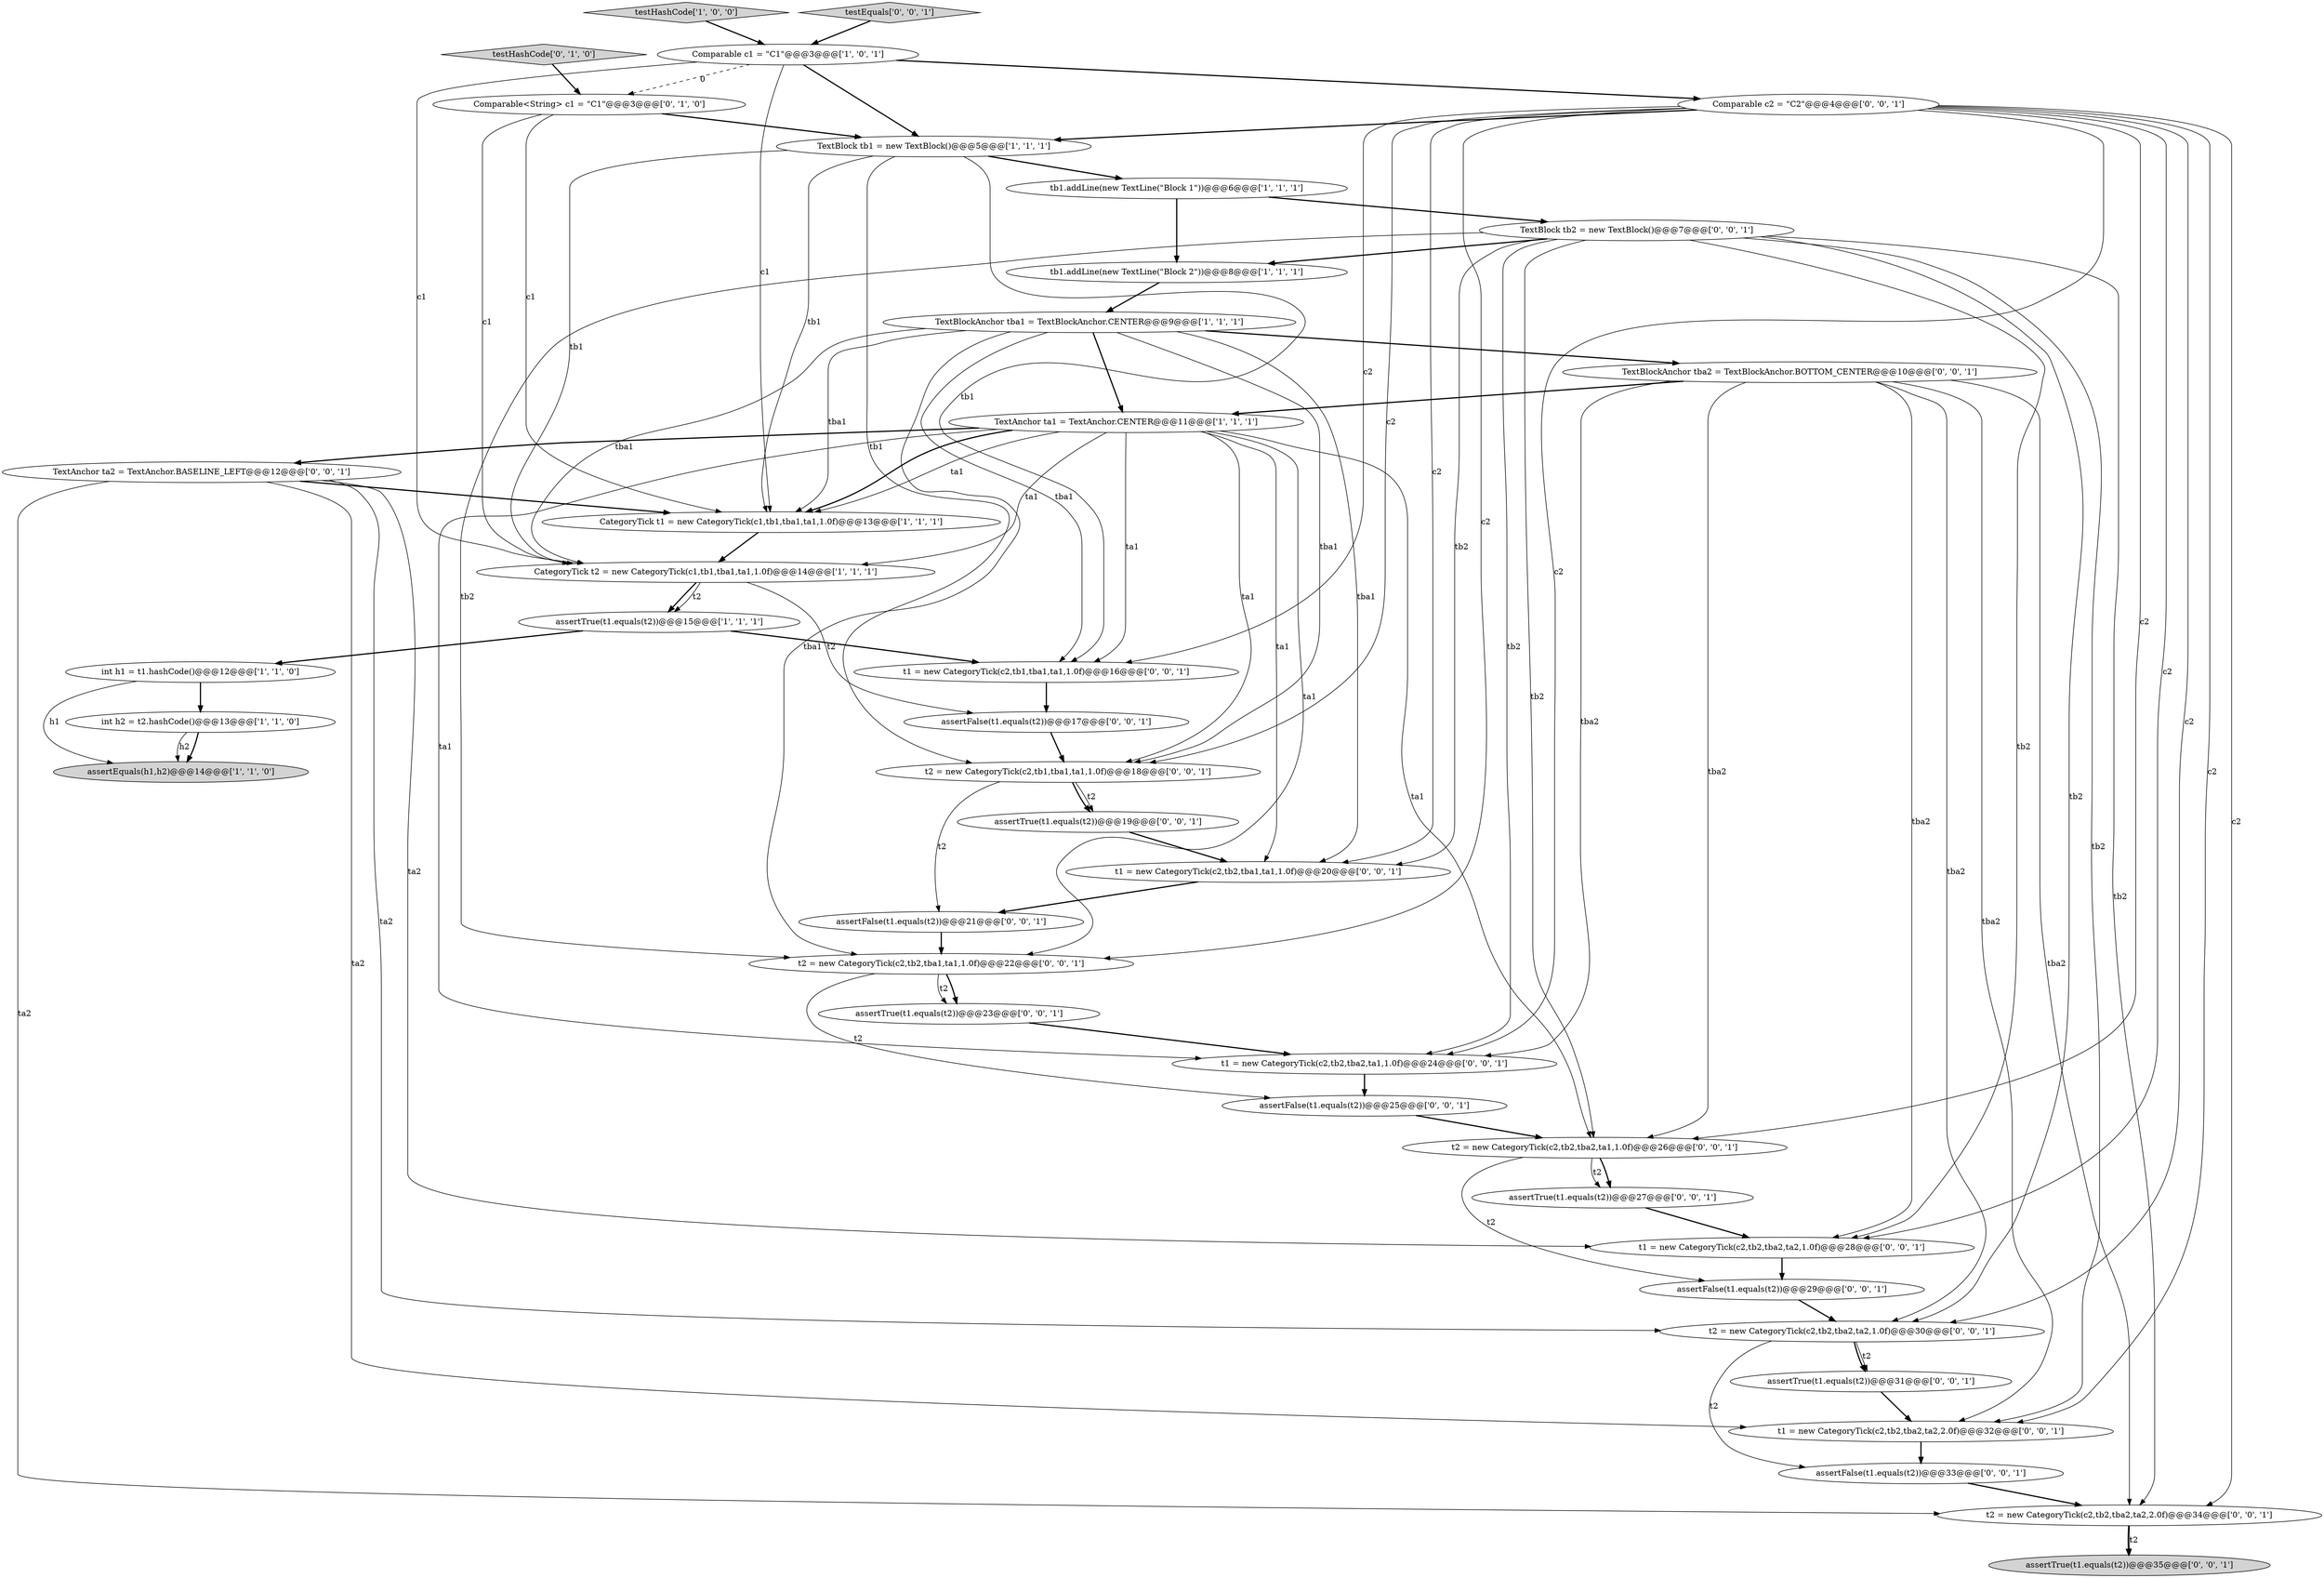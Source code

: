 digraph {
3 [style = filled, label = "CategoryTick t2 = new CategoryTick(c1,tb1,tba1,ta1,1.0f)@@@14@@@['1', '1', '1']", fillcolor = white, shape = ellipse image = "AAA0AAABBB1BBB"];
17 [style = filled, label = "assertFalse(t1.equals(t2))@@@33@@@['0', '0', '1']", fillcolor = white, shape = ellipse image = "AAA0AAABBB3BBB"];
28 [style = filled, label = "t2 = new CategoryTick(c2,tb2,tba2,ta2,2.0f)@@@34@@@['0', '0', '1']", fillcolor = white, shape = ellipse image = "AAA0AAABBB3BBB"];
9 [style = filled, label = "testHashCode['1', '0', '0']", fillcolor = lightgray, shape = diamond image = "AAA0AAABBB1BBB"];
13 [style = filled, label = "Comparable<String> c1 = \"C1\"@@@3@@@['0', '1', '0']", fillcolor = white, shape = ellipse image = "AAA1AAABBB2BBB"];
8 [style = filled, label = "assertTrue(t1.equals(t2))@@@15@@@['1', '1', '1']", fillcolor = white, shape = ellipse image = "AAA0AAABBB1BBB"];
11 [style = filled, label = "assertEquals(h1,h2)@@@14@@@['1', '1', '0']", fillcolor = lightgray, shape = ellipse image = "AAA0AAABBB1BBB"];
5 [style = filled, label = "tb1.addLine(new TextLine(\"Block 1\"))@@@6@@@['1', '1', '1']", fillcolor = white, shape = ellipse image = "AAA0AAABBB1BBB"];
16 [style = filled, label = "TextBlockAnchor tba2 = TextBlockAnchor.BOTTOM_CENTER@@@10@@@['0', '0', '1']", fillcolor = white, shape = ellipse image = "AAA0AAABBB3BBB"];
23 [style = filled, label = "assertFalse(t1.equals(t2))@@@25@@@['0', '0', '1']", fillcolor = white, shape = ellipse image = "AAA0AAABBB3BBB"];
34 [style = filled, label = "assertFalse(t1.equals(t2))@@@29@@@['0', '0', '1']", fillcolor = white, shape = ellipse image = "AAA0AAABBB3BBB"];
31 [style = filled, label = "assertFalse(t1.equals(t2))@@@21@@@['0', '0', '1']", fillcolor = white, shape = ellipse image = "AAA0AAABBB3BBB"];
38 [style = filled, label = "t1 = new CategoryTick(c2,tb1,tba1,ta1,1.0f)@@@16@@@['0', '0', '1']", fillcolor = white, shape = ellipse image = "AAA0AAABBB3BBB"];
15 [style = filled, label = "assertTrue(t1.equals(t2))@@@31@@@['0', '0', '1']", fillcolor = white, shape = ellipse image = "AAA0AAABBB3BBB"];
30 [style = filled, label = "t1 = new CategoryTick(c2,tb2,tba1,ta1,1.0f)@@@20@@@['0', '0', '1']", fillcolor = white, shape = ellipse image = "AAA0AAABBB3BBB"];
25 [style = filled, label = "t2 = new CategoryTick(c2,tb2,tba2,ta1,1.0f)@@@26@@@['0', '0', '1']", fillcolor = white, shape = ellipse image = "AAA0AAABBB3BBB"];
1 [style = filled, label = "int h2 = t2.hashCode()@@@13@@@['1', '1', '0']", fillcolor = white, shape = ellipse image = "AAA0AAABBB1BBB"];
24 [style = filled, label = "t2 = new CategoryTick(c2,tb1,tba1,ta1,1.0f)@@@18@@@['0', '0', '1']", fillcolor = white, shape = ellipse image = "AAA0AAABBB3BBB"];
33 [style = filled, label = "assertTrue(t1.equals(t2))@@@23@@@['0', '0', '1']", fillcolor = white, shape = ellipse image = "AAA0AAABBB3BBB"];
26 [style = filled, label = "Comparable c2 = \"C2\"@@@4@@@['0', '0', '1']", fillcolor = white, shape = ellipse image = "AAA0AAABBB3BBB"];
7 [style = filled, label = "tb1.addLine(new TextLine(\"Block 2\"))@@@8@@@['1', '1', '1']", fillcolor = white, shape = ellipse image = "AAA0AAABBB1BBB"];
19 [style = filled, label = "TextAnchor ta2 = TextAnchor.BASELINE_LEFT@@@12@@@['0', '0', '1']", fillcolor = white, shape = ellipse image = "AAA0AAABBB3BBB"];
32 [style = filled, label = "testEquals['0', '0', '1']", fillcolor = lightgray, shape = diamond image = "AAA0AAABBB3BBB"];
39 [style = filled, label = "assertTrue(t1.equals(t2))@@@19@@@['0', '0', '1']", fillcolor = white, shape = ellipse image = "AAA0AAABBB3BBB"];
18 [style = filled, label = "t2 = new CategoryTick(c2,tb2,tba2,ta2,1.0f)@@@30@@@['0', '0', '1']", fillcolor = white, shape = ellipse image = "AAA0AAABBB3BBB"];
12 [style = filled, label = "TextAnchor ta1 = TextAnchor.CENTER@@@11@@@['1', '1', '1']", fillcolor = white, shape = ellipse image = "AAA0AAABBB1BBB"];
14 [style = filled, label = "testHashCode['0', '1', '0']", fillcolor = lightgray, shape = diamond image = "AAA0AAABBB2BBB"];
10 [style = filled, label = "CategoryTick t1 = new CategoryTick(c1,tb1,tba1,ta1,1.0f)@@@13@@@['1', '1', '1']", fillcolor = white, shape = ellipse image = "AAA0AAABBB1BBB"];
2 [style = filled, label = "Comparable c1 = \"C1\"@@@3@@@['1', '0', '1']", fillcolor = white, shape = ellipse image = "AAA0AAABBB1BBB"];
36 [style = filled, label = "TextBlock tb2 = new TextBlock()@@@7@@@['0', '0', '1']", fillcolor = white, shape = ellipse image = "AAA0AAABBB3BBB"];
29 [style = filled, label = "t1 = new CategoryTick(c2,tb2,tba2,ta1,1.0f)@@@24@@@['0', '0', '1']", fillcolor = white, shape = ellipse image = "AAA0AAABBB3BBB"];
6 [style = filled, label = "TextBlockAnchor tba1 = TextBlockAnchor.CENTER@@@9@@@['1', '1', '1']", fillcolor = white, shape = ellipse image = "AAA0AAABBB1BBB"];
20 [style = filled, label = "t1 = new CategoryTick(c2,tb2,tba2,ta2,2.0f)@@@32@@@['0', '0', '1']", fillcolor = white, shape = ellipse image = "AAA0AAABBB3BBB"];
27 [style = filled, label = "t2 = new CategoryTick(c2,tb2,tba1,ta1,1.0f)@@@22@@@['0', '0', '1']", fillcolor = white, shape = ellipse image = "AAA0AAABBB3BBB"];
4 [style = filled, label = "int h1 = t1.hashCode()@@@12@@@['1', '1', '0']", fillcolor = white, shape = ellipse image = "AAA0AAABBB1BBB"];
37 [style = filled, label = "assertFalse(t1.equals(t2))@@@17@@@['0', '0', '1']", fillcolor = white, shape = ellipse image = "AAA0AAABBB3BBB"];
21 [style = filled, label = "assertTrue(t1.equals(t2))@@@35@@@['0', '0', '1']", fillcolor = lightgray, shape = ellipse image = "AAA0AAABBB3BBB"];
35 [style = filled, label = "assertTrue(t1.equals(t2))@@@27@@@['0', '0', '1']", fillcolor = white, shape = ellipse image = "AAA0AAABBB3BBB"];
0 [style = filled, label = "TextBlock tb1 = new TextBlock()@@@5@@@['1', '1', '1']", fillcolor = white, shape = ellipse image = "AAA0AAABBB1BBB"];
22 [style = filled, label = "t1 = new CategoryTick(c2,tb2,tba2,ta2,1.0f)@@@28@@@['0', '0', '1']", fillcolor = white, shape = ellipse image = "AAA0AAABBB3BBB"];
28->21 [style = bold, label=""];
0->24 [style = solid, label="tb1"];
26->25 [style = solid, label="c2"];
6->38 [style = solid, label="tba1"];
7->6 [style = bold, label=""];
10->3 [style = bold, label=""];
1->11 [style = bold, label=""];
16->12 [style = bold, label=""];
12->10 [style = bold, label=""];
24->31 [style = solid, label="t2"];
25->35 [style = bold, label=""];
1->11 [style = solid, label="h2"];
36->7 [style = bold, label=""];
6->12 [style = bold, label=""];
20->17 [style = bold, label=""];
13->3 [style = solid, label="c1"];
28->21 [style = solid, label="t2"];
26->30 [style = solid, label="c2"];
12->24 [style = solid, label="ta1"];
39->30 [style = bold, label=""];
35->22 [style = bold, label=""];
33->29 [style = bold, label=""];
36->29 [style = solid, label="tb2"];
26->27 [style = solid, label="c2"];
27->33 [style = bold, label=""];
36->25 [style = solid, label="tb2"];
2->26 [style = bold, label=""];
36->28 [style = solid, label="tb2"];
12->29 [style = solid, label="ta1"];
13->0 [style = bold, label=""];
14->13 [style = bold, label=""];
13->10 [style = solid, label="c1"];
6->24 [style = solid, label="tba1"];
36->22 [style = solid, label="tb2"];
36->18 [style = solid, label="tb2"];
12->10 [style = solid, label="ta1"];
4->1 [style = bold, label=""];
30->31 [style = bold, label=""];
19->22 [style = solid, label="ta2"];
16->18 [style = solid, label="tba2"];
32->2 [style = bold, label=""];
16->29 [style = solid, label="tba2"];
12->19 [style = bold, label=""];
3->8 [style = bold, label=""];
15->20 [style = bold, label=""];
3->8 [style = solid, label="t2"];
12->27 [style = solid, label="ta1"];
36->20 [style = solid, label="tb2"];
26->22 [style = solid, label="c2"];
5->7 [style = bold, label=""];
18->15 [style = bold, label=""];
23->25 [style = bold, label=""];
37->24 [style = bold, label=""];
24->39 [style = bold, label=""];
38->37 [style = bold, label=""];
36->27 [style = solid, label="tb2"];
26->24 [style = solid, label="c2"];
16->22 [style = solid, label="tba2"];
2->10 [style = solid, label="c1"];
8->38 [style = bold, label=""];
26->18 [style = solid, label="c2"];
6->16 [style = bold, label=""];
0->38 [style = solid, label="tb1"];
26->28 [style = solid, label="c2"];
3->37 [style = solid, label="t2"];
19->18 [style = solid, label="ta2"];
6->30 [style = solid, label="tba1"];
2->0 [style = bold, label=""];
5->36 [style = bold, label=""];
19->28 [style = solid, label="ta2"];
26->20 [style = solid, label="c2"];
2->13 [style = dashed, label="0"];
4->11 [style = solid, label="h1"];
12->3 [style = solid, label="ta1"];
16->25 [style = solid, label="tba2"];
2->3 [style = solid, label="c1"];
34->18 [style = bold, label=""];
12->38 [style = solid, label="ta1"];
19->10 [style = bold, label=""];
8->4 [style = bold, label=""];
12->25 [style = solid, label="ta1"];
6->27 [style = solid, label="tba1"];
18->17 [style = solid, label="t2"];
27->33 [style = solid, label="t2"];
26->38 [style = solid, label="c2"];
9->2 [style = bold, label=""];
18->15 [style = solid, label="t2"];
36->30 [style = solid, label="tb2"];
16->28 [style = solid, label="tba2"];
12->30 [style = solid, label="ta1"];
29->23 [style = bold, label=""];
24->39 [style = solid, label="t2"];
22->34 [style = bold, label=""];
17->28 [style = bold, label=""];
19->20 [style = solid, label="ta2"];
6->10 [style = solid, label="tba1"];
27->23 [style = solid, label="t2"];
0->3 [style = solid, label="tb1"];
25->35 [style = solid, label="t2"];
0->5 [style = bold, label=""];
26->29 [style = solid, label="c2"];
31->27 [style = bold, label=""];
0->10 [style = solid, label="tb1"];
25->34 [style = solid, label="t2"];
26->0 [style = bold, label=""];
16->20 [style = solid, label="tba2"];
6->3 [style = solid, label="tba1"];
}
